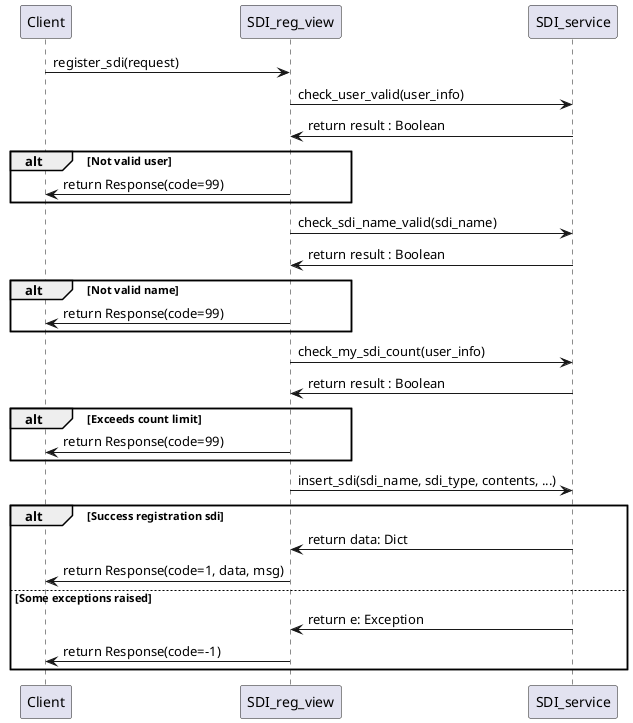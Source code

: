 @startuml
Client -> SDI_reg_view: register_sdi(request)

SDI_reg_view-> SDI_service: check_user_valid(user_info)
SDI_service -> SDI_reg_view: return result : Boolean

alt Not valid user
  SDI_reg_view-> Client : return Response(code=99)
end

SDI_reg_view-> SDI_service: check_sdi_name_valid(sdi_name)
SDI_service -> SDI_reg_view: return result : Boolean

alt Not valid name
  SDI_reg_view-> Client : return Response(code=99)
end

SDI_reg_view-> SDI_service: check_my_sdi_count(user_info)
SDI_service -> SDI_reg_view: return result : Boolean


alt Exceeds count limit
  SDI_reg_view-> Client : return Response(code=99)
end


SDI_reg_view-> SDI_service: insert_sdi(sdi_name, sdi_type, contents, ...)

  alt Success registration sdi
    SDI_service -> SDI_reg_view: return data: Dict
    SDI_reg_view-> Client : return Response(code=1, data, msg)

  else Some exceptions raised
    SDI_service -> SDI_reg_view: return e: Exception
    SDI_reg_view-> Client : return Response(code=-1)

  end
@enduml
